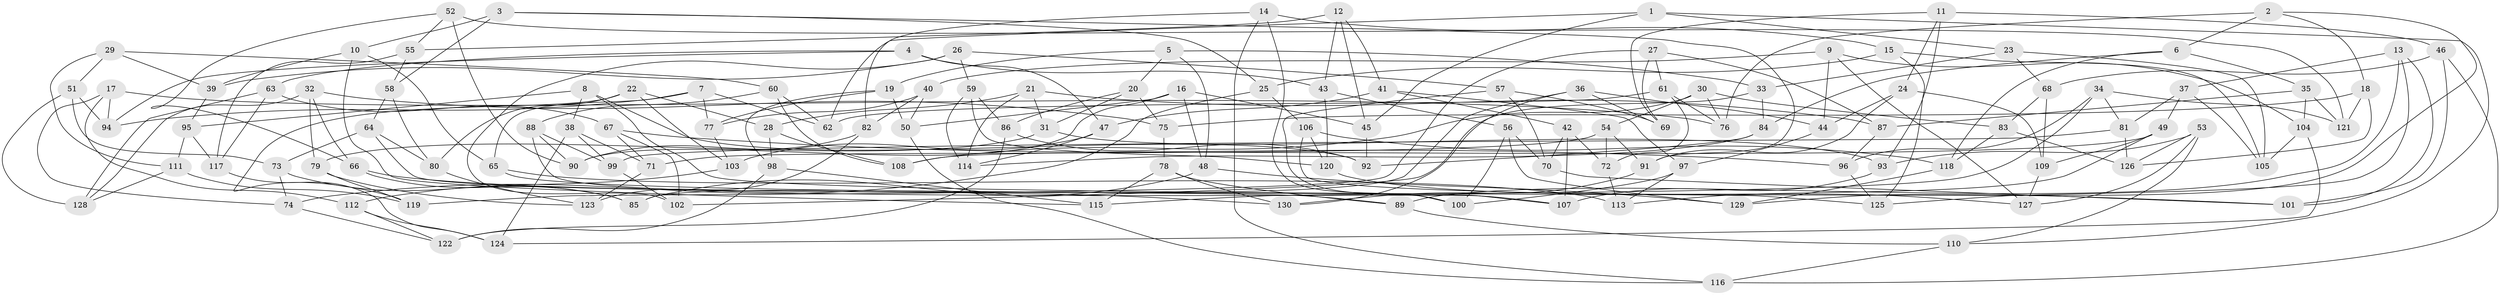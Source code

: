 // Generated by graph-tools (version 1.1) at 2025/02/03/09/25 03:02:59]
// undirected, 130 vertices, 260 edges
graph export_dot {
graph [start="1"]
  node [color=gray90,style=filled];
  1;
  2;
  3;
  4;
  5;
  6;
  7;
  8;
  9;
  10;
  11;
  12;
  13;
  14;
  15;
  16;
  17;
  18;
  19;
  20;
  21;
  22;
  23;
  24;
  25;
  26;
  27;
  28;
  29;
  30;
  31;
  32;
  33;
  34;
  35;
  36;
  37;
  38;
  39;
  40;
  41;
  42;
  43;
  44;
  45;
  46;
  47;
  48;
  49;
  50;
  51;
  52;
  53;
  54;
  55;
  56;
  57;
  58;
  59;
  60;
  61;
  62;
  63;
  64;
  65;
  66;
  67;
  68;
  69;
  70;
  71;
  72;
  73;
  74;
  75;
  76;
  77;
  78;
  79;
  80;
  81;
  82;
  83;
  84;
  85;
  86;
  87;
  88;
  89;
  90;
  91;
  92;
  93;
  94;
  95;
  96;
  97;
  98;
  99;
  100;
  101;
  102;
  103;
  104;
  105;
  106;
  107;
  108;
  109;
  110;
  111;
  112;
  113;
  114;
  115;
  116;
  117;
  118;
  119;
  120;
  121;
  122;
  123;
  124;
  125;
  126;
  127;
  128;
  129;
  130;
  1 -- 110;
  1 -- 62;
  1 -- 45;
  1 -- 23;
  2 -- 129;
  2 -- 6;
  2 -- 18;
  2 -- 76;
  3 -- 91;
  3 -- 58;
  3 -- 10;
  3 -- 25;
  4 -- 47;
  4 -- 63;
  4 -- 43;
  4 -- 94;
  5 -- 19;
  5 -- 20;
  5 -- 48;
  5 -- 33;
  6 -- 118;
  6 -- 84;
  6 -- 35;
  7 -- 94;
  7 -- 77;
  7 -- 65;
  7 -- 62;
  8 -- 101;
  8 -- 92;
  8 -- 95;
  8 -- 38;
  9 -- 44;
  9 -- 104;
  9 -- 127;
  9 -- 40;
  10 -- 65;
  10 -- 39;
  10 -- 115;
  11 -- 93;
  11 -- 24;
  11 -- 69;
  11 -- 46;
  12 -- 43;
  12 -- 55;
  12 -- 41;
  12 -- 45;
  13 -- 37;
  13 -- 125;
  13 -- 89;
  13 -- 101;
  14 -- 82;
  14 -- 100;
  14 -- 116;
  14 -- 15;
  15 -- 25;
  15 -- 105;
  15 -- 125;
  16 -- 48;
  16 -- 50;
  16 -- 45;
  16 -- 90;
  17 -- 76;
  17 -- 74;
  17 -- 112;
  17 -- 94;
  18 -- 126;
  18 -- 121;
  18 -- 75;
  19 -- 77;
  19 -- 50;
  19 -- 98;
  20 -- 86;
  20 -- 31;
  20 -- 75;
  21 -- 114;
  21 -- 28;
  21 -- 31;
  21 -- 87;
  22 -- 80;
  22 -- 28;
  22 -- 119;
  22 -- 103;
  23 -- 33;
  23 -- 68;
  23 -- 105;
  24 -- 44;
  24 -- 109;
  24 -- 91;
  25 -- 74;
  25 -- 106;
  26 -- 102;
  26 -- 59;
  26 -- 57;
  26 -- 39;
  27 -- 61;
  27 -- 69;
  27 -- 87;
  27 -- 119;
  28 -- 108;
  28 -- 98;
  29 -- 51;
  29 -- 60;
  29 -- 39;
  29 -- 111;
  30 -- 83;
  30 -- 108;
  30 -- 54;
  30 -- 76;
  31 -- 79;
  31 -- 93;
  32 -- 66;
  32 -- 128;
  32 -- 79;
  32 -- 75;
  33 -- 102;
  33 -- 84;
  34 -- 96;
  34 -- 115;
  34 -- 81;
  34 -- 121;
  35 -- 104;
  35 -- 121;
  35 -- 87;
  36 -- 44;
  36 -- 69;
  36 -- 85;
  36 -- 130;
  37 -- 81;
  37 -- 105;
  37 -- 49;
  38 -- 99;
  38 -- 124;
  38 -- 71;
  39 -- 95;
  40 -- 77;
  40 -- 50;
  40 -- 82;
  41 -- 42;
  41 -- 47;
  41 -- 97;
  42 -- 72;
  42 -- 107;
  42 -- 70;
  43 -- 120;
  43 -- 56;
  44 -- 97;
  45 -- 92;
  46 -- 116;
  46 -- 101;
  46 -- 68;
  47 -- 114;
  47 -- 103;
  48 -- 129;
  48 -- 85;
  49 -- 113;
  49 -- 108;
  49 -- 109;
  50 -- 116;
  51 -- 128;
  51 -- 94;
  51 -- 73;
  52 -- 90;
  52 -- 55;
  52 -- 121;
  52 -- 66;
  53 -- 110;
  53 -- 127;
  53 -- 93;
  53 -- 126;
  54 -- 91;
  54 -- 71;
  54 -- 72;
  55 -- 58;
  55 -- 117;
  56 -- 100;
  56 -- 70;
  56 -- 129;
  57 -- 107;
  57 -- 69;
  57 -- 70;
  58 -- 80;
  58 -- 64;
  59 -- 86;
  59 -- 114;
  59 -- 120;
  60 -- 62;
  60 -- 88;
  60 -- 108;
  61 -- 62;
  61 -- 76;
  61 -- 72;
  63 -- 128;
  63 -- 117;
  63 -- 67;
  64 -- 100;
  64 -- 73;
  64 -- 80;
  65 -- 113;
  65 -- 89;
  66 -- 85;
  66 -- 130;
  67 -- 102;
  67 -- 96;
  67 -- 71;
  68 -- 83;
  68 -- 109;
  70 -- 101;
  71 -- 123;
  72 -- 113;
  73 -- 85;
  73 -- 74;
  74 -- 122;
  75 -- 78;
  77 -- 103;
  78 -- 130;
  78 -- 115;
  78 -- 89;
  79 -- 123;
  79 -- 119;
  80 -- 123;
  81 -- 126;
  81 -- 99;
  82 -- 90;
  82 -- 123;
  83 -- 118;
  83 -- 126;
  84 -- 114;
  84 -- 92;
  86 -- 122;
  86 -- 92;
  87 -- 96;
  88 -- 99;
  88 -- 90;
  88 -- 107;
  89 -- 110;
  91 -- 130;
  93 -- 107;
  95 -- 111;
  95 -- 117;
  96 -- 125;
  97 -- 113;
  97 -- 100;
  98 -- 122;
  98 -- 115;
  99 -- 102;
  103 -- 112;
  104 -- 105;
  104 -- 124;
  106 -- 125;
  106 -- 118;
  106 -- 120;
  109 -- 127;
  110 -- 116;
  111 -- 128;
  111 -- 119;
  112 -- 122;
  112 -- 124;
  117 -- 124;
  118 -- 129;
  120 -- 127;
}
